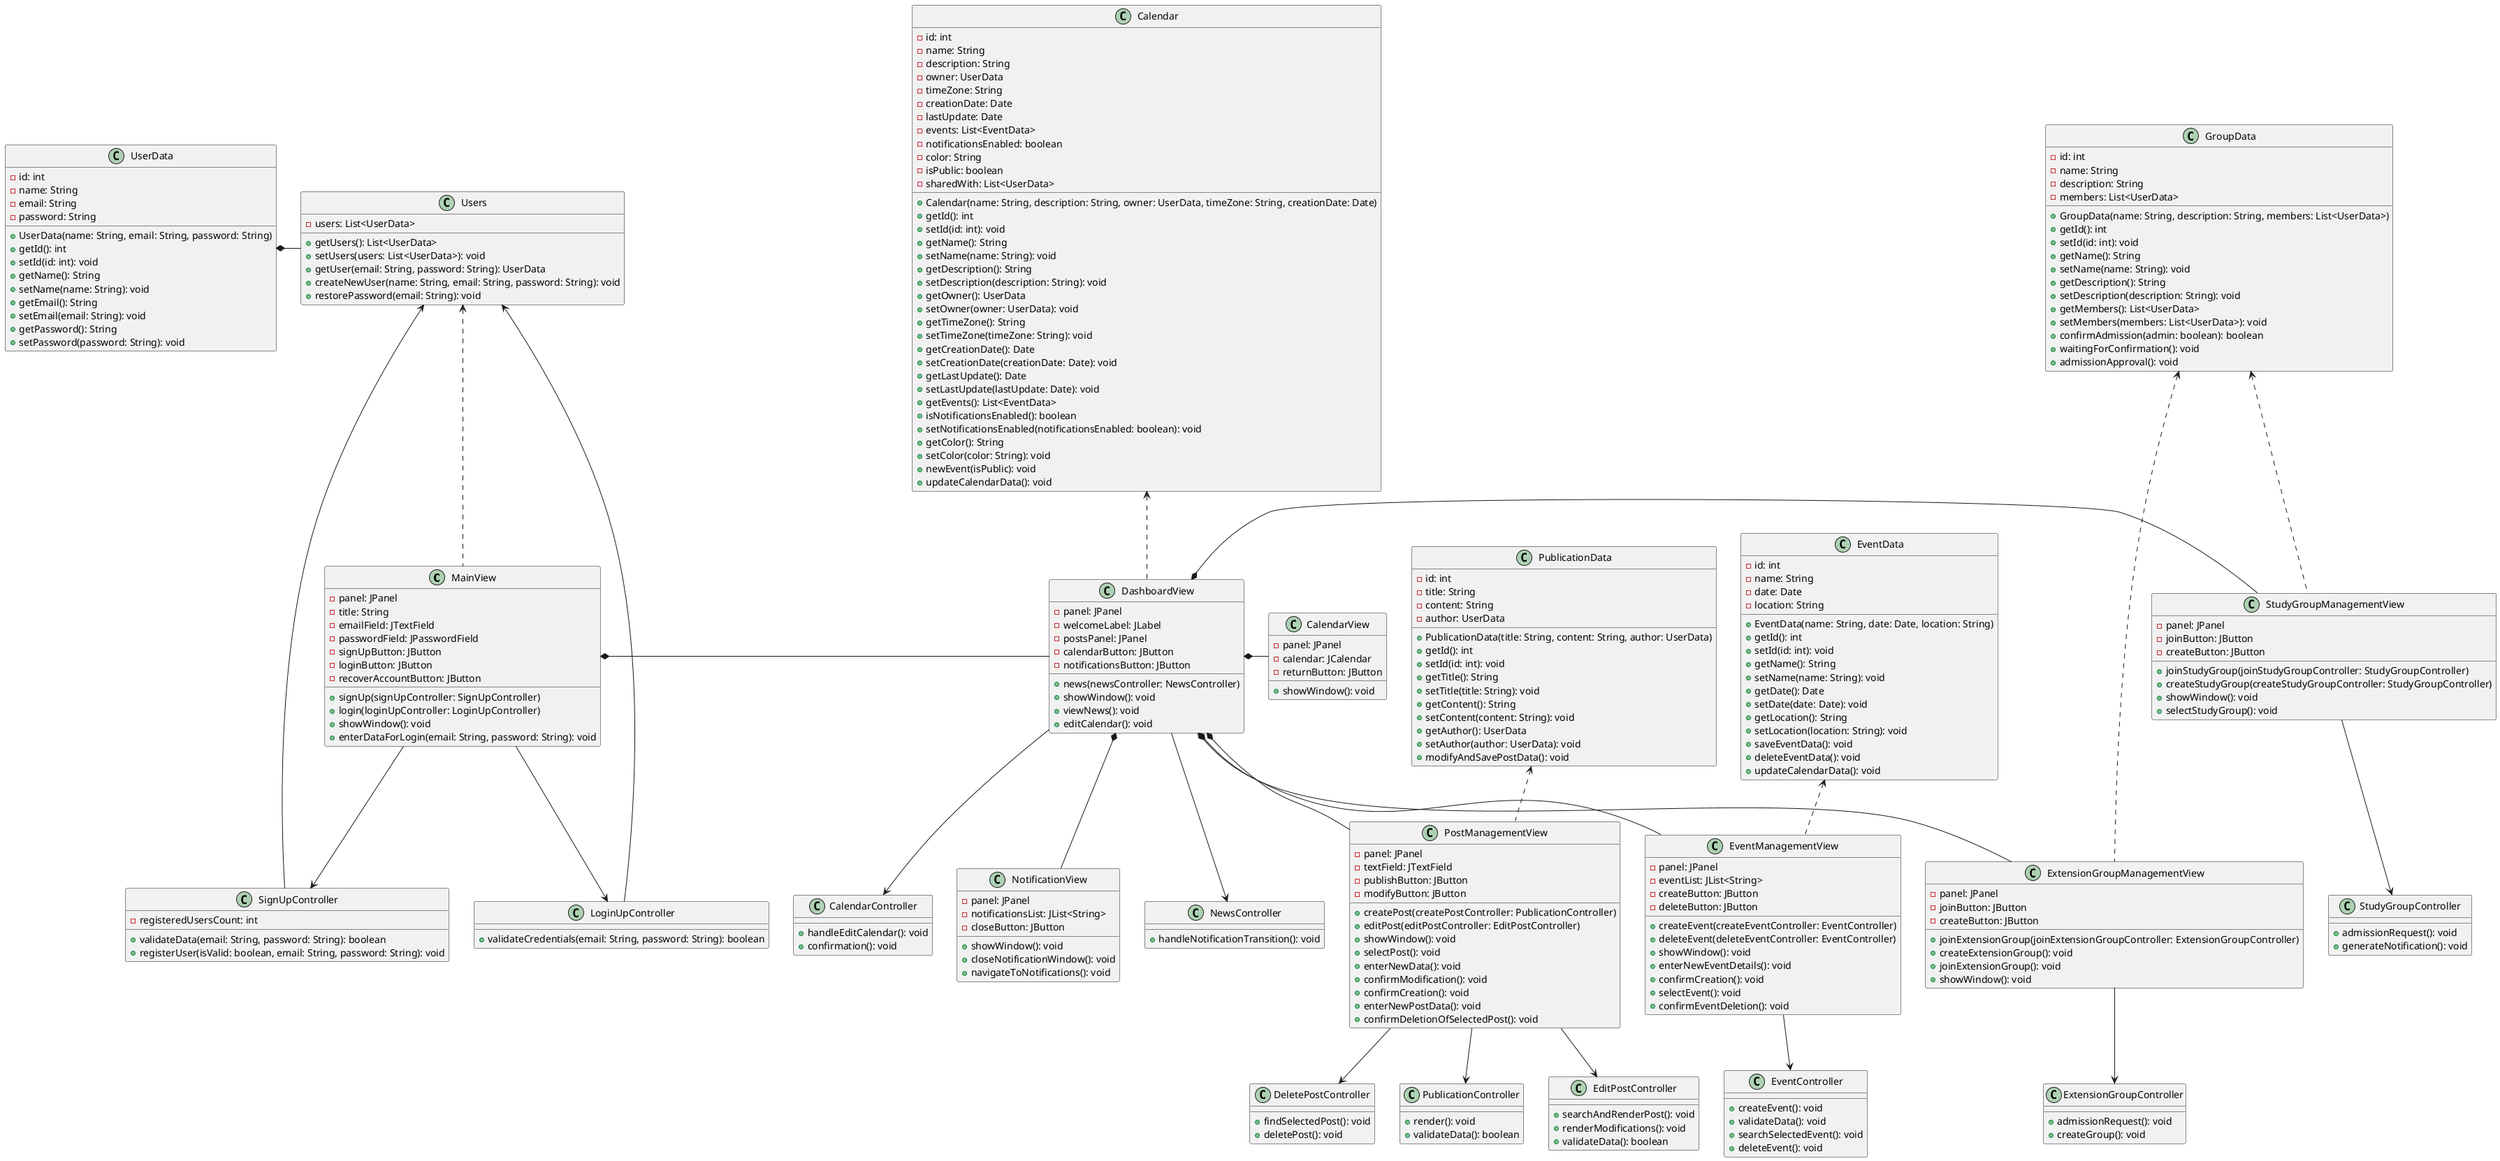 @startuml Diagrama de Clases de diseño

class MainView {
 +signUp(signUpController: SignUpController)
 +login(loginUpController: LoginUpController)
 - panel: JPanel
 - title: String
 - emailField: JTextField
 - passwordField: JPasswordField
 - signUpButton: JButton
 - loginButton: JButton
 - recoverAccountButton: JButton
 +showWindow(): void
 +enterDataForLogin(email: String, password: String): void
}

class StudyGroupManagementView {
 +joinStudyGroup(joinStudyGroupController: StudyGroupController)
 +createStudyGroup(createStudyGroupController: StudyGroupController)
 - panel: JPanel
 - joinButton: JButton
 - createButton: JButton
 +showWindow(): void
 +selectStudyGroup(): void
}

class ExtensionGroupManagementView {
 +joinExtensionGroup(joinExtensionGroupController: ExtensionGroupController)
 +createExtensionGroup(): void
 +joinExtensionGroup(): void
 - panel: JPanel
 - joinButton: JButton
 - createButton: JButton
 +showWindow(): void
}

class DashboardView {
 +news(newsController: NewsController)
 - panel: JPanel
 - welcomeLabel: JLabel
 - postsPanel: JPanel
 - calendarButton: JButton
 - notificationsButton: JButton
 +showWindow(): void
 +viewNews(): void
 +editCalendar(): void
}

class CalendarView {
 - panel: JPanel
 - calendar: JCalendar
 - returnButton: JButton
 +showWindow(): void
}

class NotificationView {
 - panel: JPanel
 - notificationsList: JList<String>
 - closeButton: JButton
 +showWindow(): void
 +closeNotificationWindow(): void
 +navigateToNotifications(): void
}

class PostManagementView {
 +createPost(createPostController: PublicationController)
 +editPost(editPostController: EditPostController)
 - panel: JPanel
 - textField: JTextField
 - publishButton: JButton
 - modifyButton: JButton
 +showWindow(): void
 +selectPost(): void
 +enterNewData(): void
 +confirmModification(): void
 +confirmCreation(): void
 +enterNewPostData(): void
 +confirmDeletionOfSelectedPost(): void
}

class EventManagementView {
 +createEvent(createEventController: EventController)
 +deleteEvent(deleteEventController: EventController)
 - panel: JPanel
 - eventList: JList<String>
 - createButton: JButton
 - deleteButton: JButton
 +showWindow(): void
 +enterNewEventDetails(): void
 +confirmCreation(): void
 +selectEvent(): void
 +confirmEventDeletion(): void
}

class SignUpController {
 - registeredUsersCount: int
 +validateData(email: String, password: String): boolean
 +registerUser(isValid: boolean, email: String, password: String): void
}

class LoginUpController {
 +validateCredentials(email: String, password: String): boolean
}

class PublicationController {
 +render(): void
 +validateData(): boolean
}

class EditPostController {
 +searchAndRenderPost(): void
 +renderModifications(): void
 +validateData(): boolean
}

class DeletePostController {
 +findSelectedPost(): void
 +deletePost(): void
}

class StudyGroupController {
 +admissionRequest(): void
 +generateNotification(): void
}

class EventController {
 +createEvent(): void
 +validateData(): void
 +searchSelectedEvent(): void
 +deleteEvent(): void
}

class NewsController {
 +handleNotificationTransition(): void
}

class ExtensionGroupController {
 +admissionRequest(): void
 +createGroup(): void
}

class CalendarController {
 +handleEditCalendar(): void
 +confirmation(): void
}

class Users {
 - users: List<UserData>
 +getUsers(): List<UserData>
 +setUsers(users: List<UserData>): void
 +getUser(email: String, password: String): UserData
 +createNewUser(name: String, email: String, password: String): void
 +restorePassword(email: String): void
}

class UserData {
 - id: int
 - name: String
 - email: String
 - password: String
 +UserData(name: String, email: String, password: String)
 +getId(): int
 +setId(id: int): void
 +getName(): String
 +setName(name: String): void
 +getEmail(): String
 +setEmail(email: String): void
 +getPassword(): String
 +setPassword(password: String): void
}

class PublicationData {
 - id: int
 - title: String
 - content: String
 - author: UserData
 +PublicationData(title: String, content: String, author: UserData)
 +getId(): int
 +setId(id: int): void
 +getTitle(): String
 +setTitle(title: String): void
 +getContent(): String
 +setContent(content: String): void
 +getAuthor(): UserData
 +setAuthor(author: UserData): void
 +modifyAndSavePostData(): void
}

class EventData {
 - id: int
 - name: String
 - date: Date
 - location: String
 +EventData(name: String, date: Date, location: String)
 +getId(): int
 +setId(id: int): void
 +getName(): String
 +setName(name: String): void
 +getDate(): Date
 +setDate(date: Date): void
 +getLocation(): String
 +setLocation(location: String): void
 +saveEventData(): void
 +deleteEventData(): void
 +updateCalendarData(): void
}

class GroupData {
 - id: int
 - name: String
 - description: String
 - members: List<UserData>
 +GroupData(name: String, description: String, members: List<UserData>)
 +getId(): int
 +setId(id: int): void
 +getName(): String
 +setName(name: String): void
 +getDescription(): String
 +setDescription(description: String): void
 +getMembers(): List<UserData>
 +setMembers(members: List<UserData>): void
 +confirmAdmission(admin: boolean): boolean
 +waitingForConfirmation(): void
 +admissionApproval(): void
}

class Calendar {
 - id: int
 - name: String
 - description: String
 - owner: UserData
 - timeZone: String
 - creationDate: Date
 - lastUpdate: Date
 - events: List<EventData>
 - notificationsEnabled: boolean
 - color: String
 - isPublic: boolean
 - sharedWith: List<UserData>
 +Calendar(name: String, description: String, owner: UserData, timeZone: String, creationDate: Date)
 +getId(): int
 +setId(id: int): void
 +getName(): String
 +setName(name: String): void
 +getDescription(): String
 +setDescription(description: String): void
 +getOwner(): UserData
 +setOwner(owner: UserData): void
 +getTimeZone(): String
 +setTimeZone(timeZone: String): void
 +getCreationDate(): Date
 +setCreationDate(creationDate: Date): void
 +getLastUpdate(): Date
 +setLastUpdate(lastUpdate: Date): void
 +getEvents(): List<EventData>
 +isNotificationsEnabled(): boolean
 +setNotificationsEnabled(notificationsEnabled: boolean): void
 +getColor(): String
 +setColor(color: String): void
 +newEvent(isPublic): void
 +updateCalendarData(): void
}

SignUpController --> Users
LoginUpController --> Users

Users <.- MainView
UserData *- Users
Calendar <.. DashboardView
PublicationData <.. PostManagementView
EventData <.. EventManagementView
GroupData <.. StudyGroupManagementView
GroupData <.. ExtensionGroupManagementView

DashboardView --> CalendarController
StudyGroupManagementView --> StudyGroupController
ExtensionGroupManagementView --> ExtensionGroupController
MainView --> SignUpController
MainView --> LoginUpController
PostManagementView --> PublicationController
PostManagementView --> EditPostController

EventManagementView --> EventController
DashboardView --> NewsController

MainView *- DashboardView
DashboardView *- CalendarView
DashboardView *- StudyGroupManagementView
DashboardView *-- ExtensionGroupManagementView
DashboardView *-- NotificationView
DashboardView *-- PostManagementView
DashboardView *-- EventManagementView
PostManagementView --> DeletePostController
@enduml
